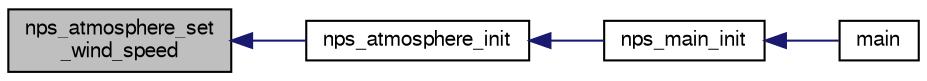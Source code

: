 digraph "nps_atmosphere_set_wind_speed"
{
  edge [fontname="FreeSans",fontsize="10",labelfontname="FreeSans",labelfontsize="10"];
  node [fontname="FreeSans",fontsize="10",shape=record];
  rankdir="LR";
  Node1 [label="nps_atmosphere_set\l_wind_speed",height=0.2,width=0.4,color="black", fillcolor="grey75", style="filled", fontcolor="black"];
  Node1 -> Node2 [dir="back",color="midnightblue",fontsize="10",style="solid",fontname="FreeSans"];
  Node2 [label="nps_atmosphere_init",height=0.2,width=0.4,color="black", fillcolor="white", style="filled",URL="$nps__atmosphere_8h.html#a5c5546f787b1d322ecf38dc10de13309"];
  Node2 -> Node3 [dir="back",color="midnightblue",fontsize="10",style="solid",fontname="FreeSans"];
  Node3 [label="nps_main_init",height=0.2,width=0.4,color="black", fillcolor="white", style="filled",URL="$nps__main__common_8c.html#a92aad3720fb482042b695d66e633699a"];
  Node3 -> Node4 [dir="back",color="midnightblue",fontsize="10",style="solid",fontname="FreeSans"];
  Node4 [label="main",height=0.2,width=0.4,color="black", fillcolor="white", style="filled",URL="$nps__main__hitl_8c.html#a3c04138a5bfe5d72780bb7e82a18e627"];
}
